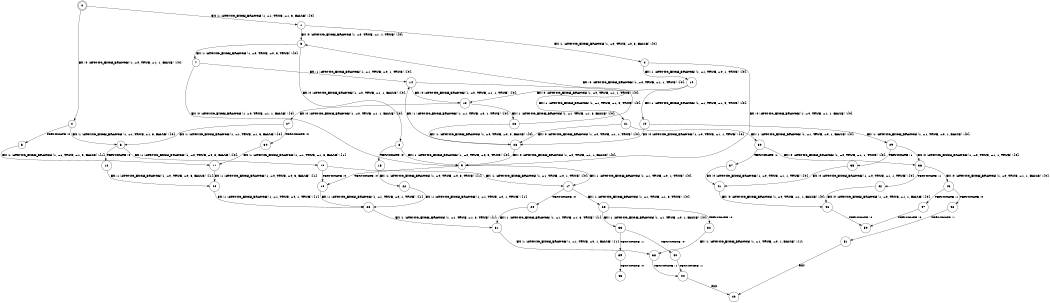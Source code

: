 digraph BCG {
size = "7, 10.5";
center = TRUE;
node [shape = circle];
0 [peripheries = 2];
0 -> 1 [label = "EX !1 !ATOMIC_EXCH_BRANCH (1, +1, TRUE, +1, 3, FALSE) !{0}"];
0 -> 2 [label = "EX !0 !ATOMIC_EXCH_BRANCH (1, +0, TRUE, +1, 1, FALSE) !{0}"];
1 -> 3 [label = "EX !0 !ATOMIC_EXCH_BRANCH (1, +0, TRUE, +1, 1, TRUE) !{0}"];
1 -> 4 [label = "EX !1 !ATOMIC_EXCH_BRANCH (1, +0, TRUE, +0, 3, FALSE) !{0}"];
2 -> 5 [label = "TERMINATE !0"];
2 -> 6 [label = "EX !1 !ATOMIC_EXCH_BRANCH (1, +1, TRUE, +1, 3, FALSE) !{0}"];
3 -> 7 [label = "EX !1 !ATOMIC_EXCH_BRANCH (1, +0, TRUE, +0, 3, TRUE) !{0}"];
3 -> 8 [label = "EX !0 !ATOMIC_EXCH_BRANCH (1, +0, TRUE, +1, 1, FALSE) !{0}"];
4 -> 9 [label = "EX !0 !ATOMIC_EXCH_BRANCH (1, +0, TRUE, +1, 1, FALSE) !{0}"];
4 -> 10 [label = "EX !1 !ATOMIC_EXCH_BRANCH (1, +1, TRUE, +0, 1, TRUE) !{0}"];
5 -> 11 [label = "EX !1 !ATOMIC_EXCH_BRANCH (1, +1, TRUE, +1, 3, FALSE) !{1}"];
6 -> 12 [label = "TERMINATE !0"];
6 -> 13 [label = "EX !1 !ATOMIC_EXCH_BRANCH (1, +0, TRUE, +0, 3, FALSE) !{0}"];
7 -> 14 [label = "EX !1 !ATOMIC_EXCH_BRANCH (1, +1, TRUE, +0, 1, TRUE) !{0}"];
7 -> 9 [label = "EX !0 !ATOMIC_EXCH_BRANCH (1, +0, TRUE, +1, 1, FALSE) !{0}"];
8 -> 15 [label = "TERMINATE !0"];
8 -> 9 [label = "EX !1 !ATOMIC_EXCH_BRANCH (1, +0, TRUE, +0, 3, TRUE) !{0}"];
9 -> 16 [label = "TERMINATE !0"];
9 -> 17 [label = "EX !1 !ATOMIC_EXCH_BRANCH (1, +1, TRUE, +0, 1, TRUE) !{0}"];
10 -> 18 [label = "EX !0 !ATOMIC_EXCH_BRANCH (1, +0, TRUE, +1, 1, TRUE) !{0}"];
10 -> 19 [label = "EX !1 !ATOMIC_EXCH_BRANCH (1, +1, TRUE, +1, 3, TRUE) !{0}"];
11 -> 20 [label = "EX !1 !ATOMIC_EXCH_BRANCH (1, +0, TRUE, +0, 3, FALSE) !{1}"];
12 -> 20 [label = "EX !1 !ATOMIC_EXCH_BRANCH (1, +0, TRUE, +0, 3, FALSE) !{1}"];
13 -> 16 [label = "TERMINATE !0"];
13 -> 17 [label = "EX !1 !ATOMIC_EXCH_BRANCH (1, +1, TRUE, +0, 1, TRUE) !{0}"];
14 -> 21 [label = "EX !1 !ATOMIC_EXCH_BRANCH (1, +1, TRUE, +1, 3, TRUE) !{0}"];
14 -> 18 [label = "EX !0 !ATOMIC_EXCH_BRANCH (1, +0, TRUE, +1, 1, TRUE) !{0}"];
15 -> 22 [label = "EX !1 !ATOMIC_EXCH_BRANCH (1, +0, TRUE, +0, 3, TRUE) !{1}"];
16 -> 23 [label = "EX !1 !ATOMIC_EXCH_BRANCH (1, +1, TRUE, +0, 1, TRUE) !{1}"];
17 -> 24 [label = "TERMINATE !0"];
17 -> 25 [label = "EX !1 !ATOMIC_EXCH_BRANCH (1, +1, TRUE, +1, 3, TRUE) !{0}"];
18 -> 26 [label = "EX !1 !ATOMIC_EXCH_BRANCH (1, +1, TRUE, +1, 3, FALSE) !{0}"];
18 -> 27 [label = "EX !0 !ATOMIC_EXCH_BRANCH (1, +0, TRUE, +1, 1, FALSE) !{0}"];
19 -> 28 [label = "EX !0 !ATOMIC_EXCH_BRANCH (1, +0, TRUE, +1, 1, TRUE) !{0}"];
19 -> 29 [label = "EX !1 !ATOMIC_EXCH_BRANCH (1, +1, TRUE, +0, 1, FALSE) !{0}"];
20 -> 23 [label = "EX !1 !ATOMIC_EXCH_BRANCH (1, +1, TRUE, +0, 1, TRUE) !{1}"];
21 -> 30 [label = "EX !1 !ATOMIC_EXCH_BRANCH (1, +1, TRUE, +0, 1, FALSE) !{0}"];
21 -> 28 [label = "EX !0 !ATOMIC_EXCH_BRANCH (1, +0, TRUE, +1, 1, TRUE) !{0}"];
22 -> 23 [label = "EX !1 !ATOMIC_EXCH_BRANCH (1, +1, TRUE, +0, 1, TRUE) !{1}"];
23 -> 31 [label = "EX !1 !ATOMIC_EXCH_BRANCH (1, +1, TRUE, +1, 3, TRUE) !{1}"];
24 -> 31 [label = "EX !1 !ATOMIC_EXCH_BRANCH (1, +1, TRUE, +1, 3, TRUE) !{1}"];
25 -> 32 [label = "TERMINATE !0"];
25 -> 33 [label = "EX !1 !ATOMIC_EXCH_BRANCH (1, +1, TRUE, +0, 1, FALSE) !{0}"];
26 -> 28 [label = "EX !1 !ATOMIC_EXCH_BRANCH (1, +0, TRUE, +0, 3, FALSE) !{0}"];
26 -> 3 [label = "EX !0 !ATOMIC_EXCH_BRANCH (1, +0, TRUE, +1, 1, TRUE) !{0}"];
27 -> 34 [label = "TERMINATE !0"];
27 -> 6 [label = "EX !1 !ATOMIC_EXCH_BRANCH (1, +1, TRUE, +1, 3, FALSE) !{0}"];
28 -> 14 [label = "EX !1 !ATOMIC_EXCH_BRANCH (1, +1, TRUE, +0, 1, TRUE) !{0}"];
28 -> 9 [label = "EX !0 !ATOMIC_EXCH_BRANCH (1, +0, TRUE, +1, 1, FALSE) !{0}"];
29 -> 35 [label = "TERMINATE !1"];
29 -> 36 [label = "EX !0 !ATOMIC_EXCH_BRANCH (1, +0, TRUE, +1, 1, TRUE) !{0}"];
30 -> 37 [label = "TERMINATE !1"];
30 -> 36 [label = "EX !0 !ATOMIC_EXCH_BRANCH (1, +0, TRUE, +1, 1, TRUE) !{0}"];
31 -> 38 [label = "EX !1 !ATOMIC_EXCH_BRANCH (1, +1, TRUE, +0, 1, FALSE) !{1}"];
32 -> 38 [label = "EX !1 !ATOMIC_EXCH_BRANCH (1, +1, TRUE, +0, 1, FALSE) !{1}"];
33 -> 39 [label = "TERMINATE !1"];
33 -> 40 [label = "TERMINATE !0"];
34 -> 11 [label = "EX !1 !ATOMIC_EXCH_BRANCH (1, +1, TRUE, +1, 3, FALSE) !{1}"];
35 -> 41 [label = "EX !0 !ATOMIC_EXCH_BRANCH (1, +0, TRUE, +1, 1, TRUE) !{0}"];
36 -> 42 [label = "TERMINATE !1"];
36 -> 43 [label = "EX !0 !ATOMIC_EXCH_BRANCH (1, +0, TRUE, +1, 1, FALSE) !{0}"];
37 -> 41 [label = "EX !0 !ATOMIC_EXCH_BRANCH (1, +0, TRUE, +1, 1, TRUE) !{0}"];
38 -> 44 [label = "TERMINATE !1"];
39 -> 45 [label = "TERMINATE !0"];
40 -> 44 [label = "TERMINATE !1"];
41 -> 46 [label = "EX !0 !ATOMIC_EXCH_BRANCH (1, +0, TRUE, +1, 1, FALSE) !{0}"];
42 -> 46 [label = "EX !0 !ATOMIC_EXCH_BRANCH (1, +0, TRUE, +1, 1, FALSE) !{0}"];
43 -> 47 [label = "TERMINATE !1"];
43 -> 48 [label = "TERMINATE !0"];
44 -> 49 [label = "exit"];
46 -> 50 [label = "TERMINATE !0"];
47 -> 50 [label = "TERMINATE !0"];
48 -> 51 [label = "TERMINATE !1"];
51 -> 49 [label = "exit"];
}
